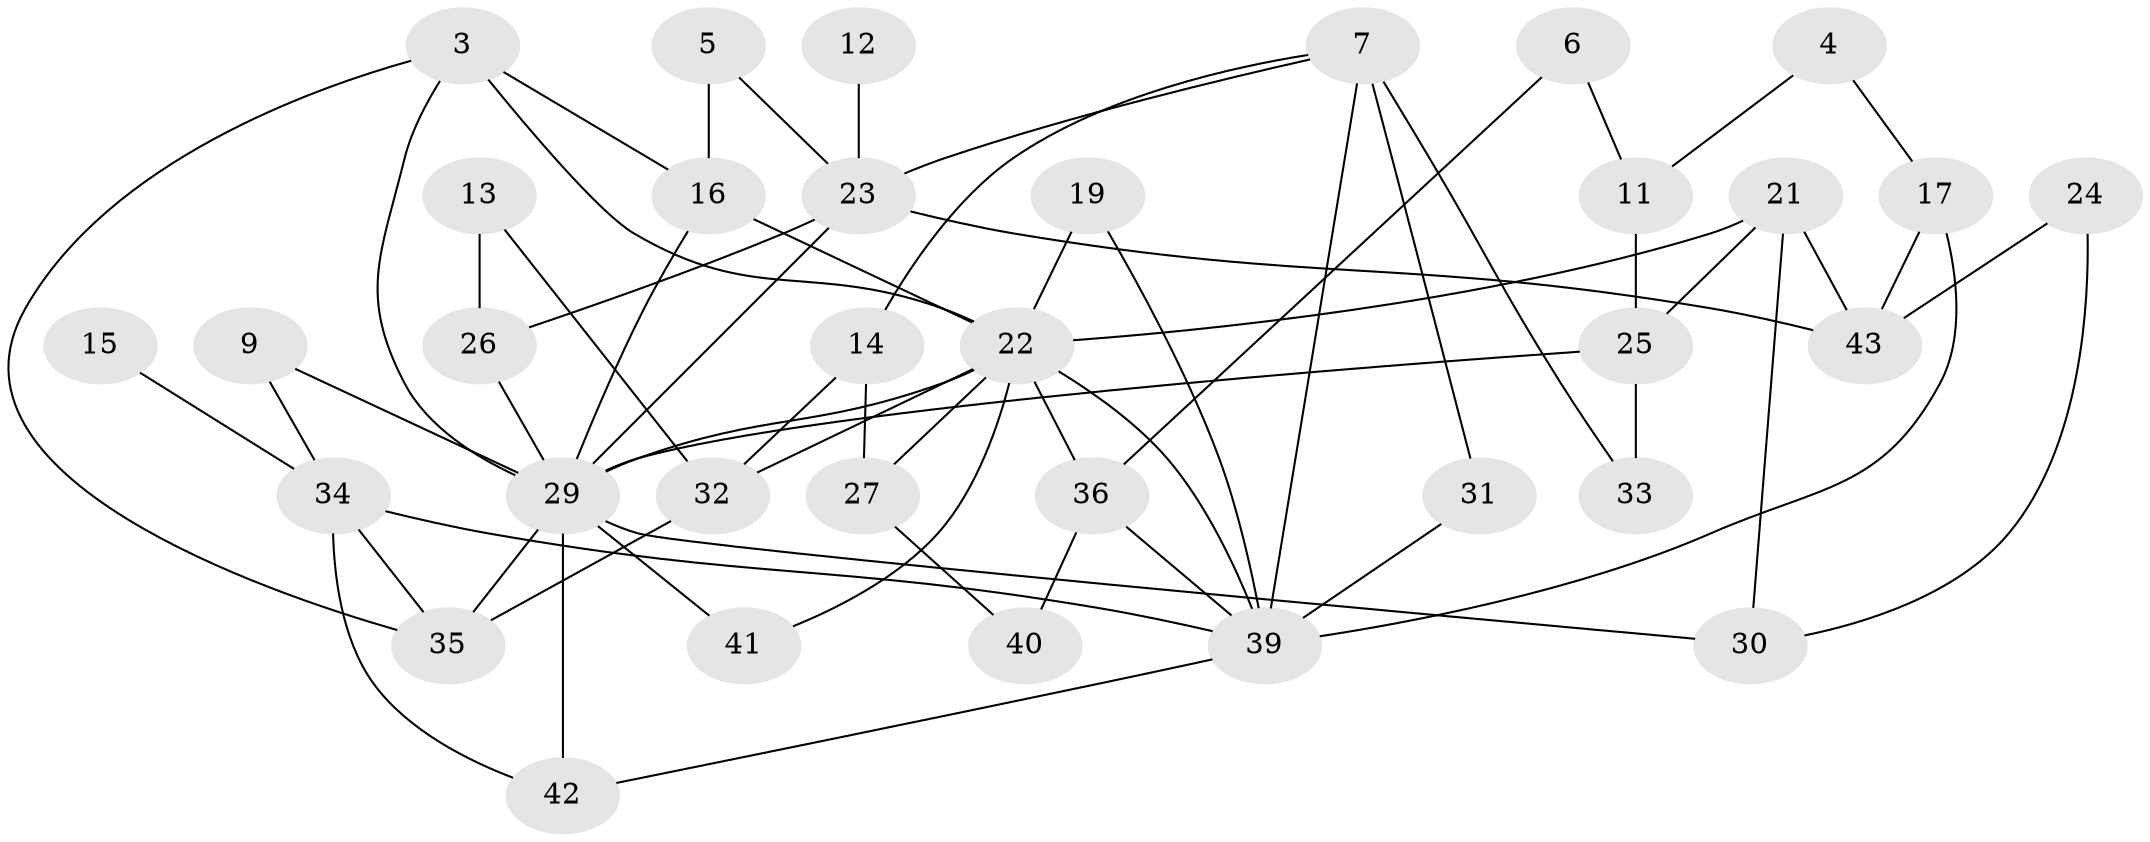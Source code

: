 // original degree distribution, {0: 0.11956521739130435, 5: 0.08695652173913043, 2: 0.25, 3: 0.20652173913043478, 1: 0.20652173913043478, 4: 0.08695652173913043, 6: 0.021739130434782608, 8: 0.021739130434782608}
// Generated by graph-tools (version 1.1) at 2025/33/03/09/25 02:33:58]
// undirected, 34 vertices, 61 edges
graph export_dot {
graph [start="1"]
  node [color=gray90,style=filled];
  3;
  4;
  5;
  6;
  7;
  9;
  11;
  12;
  13;
  14;
  15;
  16;
  17;
  19;
  21;
  22;
  23;
  24;
  25;
  26;
  27;
  29;
  30;
  31;
  32;
  33;
  34;
  35;
  36;
  39;
  40;
  41;
  42;
  43;
  3 -- 16 [weight=1.0];
  3 -- 22 [weight=1.0];
  3 -- 29 [weight=1.0];
  3 -- 35 [weight=1.0];
  4 -- 11 [weight=1.0];
  4 -- 17 [weight=1.0];
  5 -- 16 [weight=1.0];
  5 -- 23 [weight=1.0];
  6 -- 11 [weight=1.0];
  6 -- 36 [weight=1.0];
  7 -- 14 [weight=1.0];
  7 -- 23 [weight=1.0];
  7 -- 31 [weight=1.0];
  7 -- 33 [weight=1.0];
  7 -- 39 [weight=1.0];
  9 -- 29 [weight=1.0];
  9 -- 34 [weight=1.0];
  11 -- 25 [weight=1.0];
  12 -- 23 [weight=5.0];
  13 -- 26 [weight=2.0];
  13 -- 32 [weight=1.0];
  14 -- 27 [weight=1.0];
  14 -- 32 [weight=1.0];
  15 -- 34 [weight=2.0];
  16 -- 22 [weight=1.0];
  16 -- 29 [weight=2.0];
  17 -- 39 [weight=1.0];
  17 -- 43 [weight=1.0];
  19 -- 22 [weight=1.0];
  19 -- 39 [weight=1.0];
  21 -- 22 [weight=1.0];
  21 -- 25 [weight=1.0];
  21 -- 30 [weight=1.0];
  21 -- 43 [weight=1.0];
  22 -- 27 [weight=5.0];
  22 -- 29 [weight=1.0];
  22 -- 32 [weight=1.0];
  22 -- 36 [weight=1.0];
  22 -- 39 [weight=1.0];
  22 -- 41 [weight=1.0];
  23 -- 26 [weight=1.0];
  23 -- 29 [weight=1.0];
  23 -- 43 [weight=1.0];
  24 -- 30 [weight=1.0];
  24 -- 43 [weight=1.0];
  25 -- 29 [weight=1.0];
  25 -- 33 [weight=1.0];
  26 -- 29 [weight=1.0];
  27 -- 40 [weight=1.0];
  29 -- 30 [weight=1.0];
  29 -- 35 [weight=1.0];
  29 -- 41 [weight=1.0];
  29 -- 42 [weight=2.0];
  31 -- 39 [weight=1.0];
  32 -- 35 [weight=1.0];
  34 -- 35 [weight=1.0];
  34 -- 39 [weight=1.0];
  34 -- 42 [weight=2.0];
  36 -- 39 [weight=1.0];
  36 -- 40 [weight=1.0];
  39 -- 42 [weight=1.0];
}
